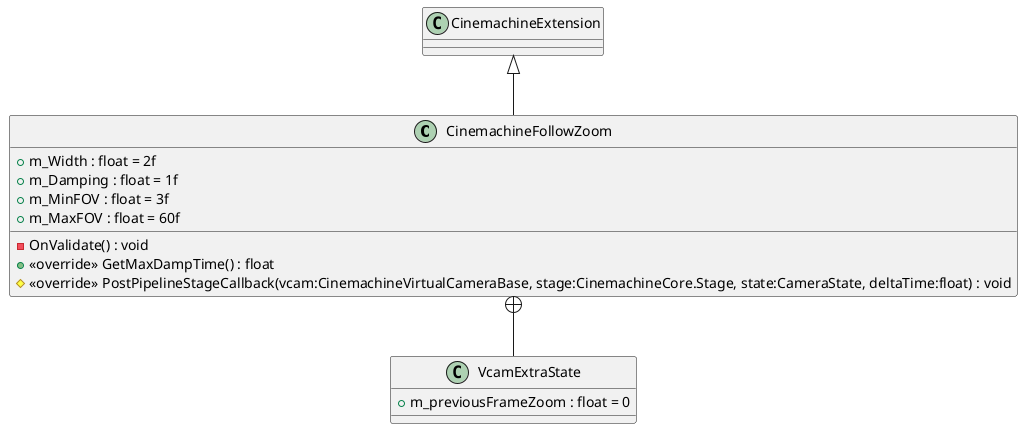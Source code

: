 @startuml
class CinemachineFollowZoom {
    + m_Width : float = 2f
    + m_Damping : float = 1f
    + m_MinFOV : float = 3f
    + m_MaxFOV : float = 60f
    - OnValidate() : void
    + <<override>> GetMaxDampTime() : float
    # <<override>> PostPipelineStageCallback(vcam:CinemachineVirtualCameraBase, stage:CinemachineCore.Stage, state:CameraState, deltaTime:float) : void
}
class VcamExtraState {
    + m_previousFrameZoom : float = 0
}
CinemachineExtension <|-- CinemachineFollowZoom
CinemachineFollowZoom +-- VcamExtraState
@enduml

